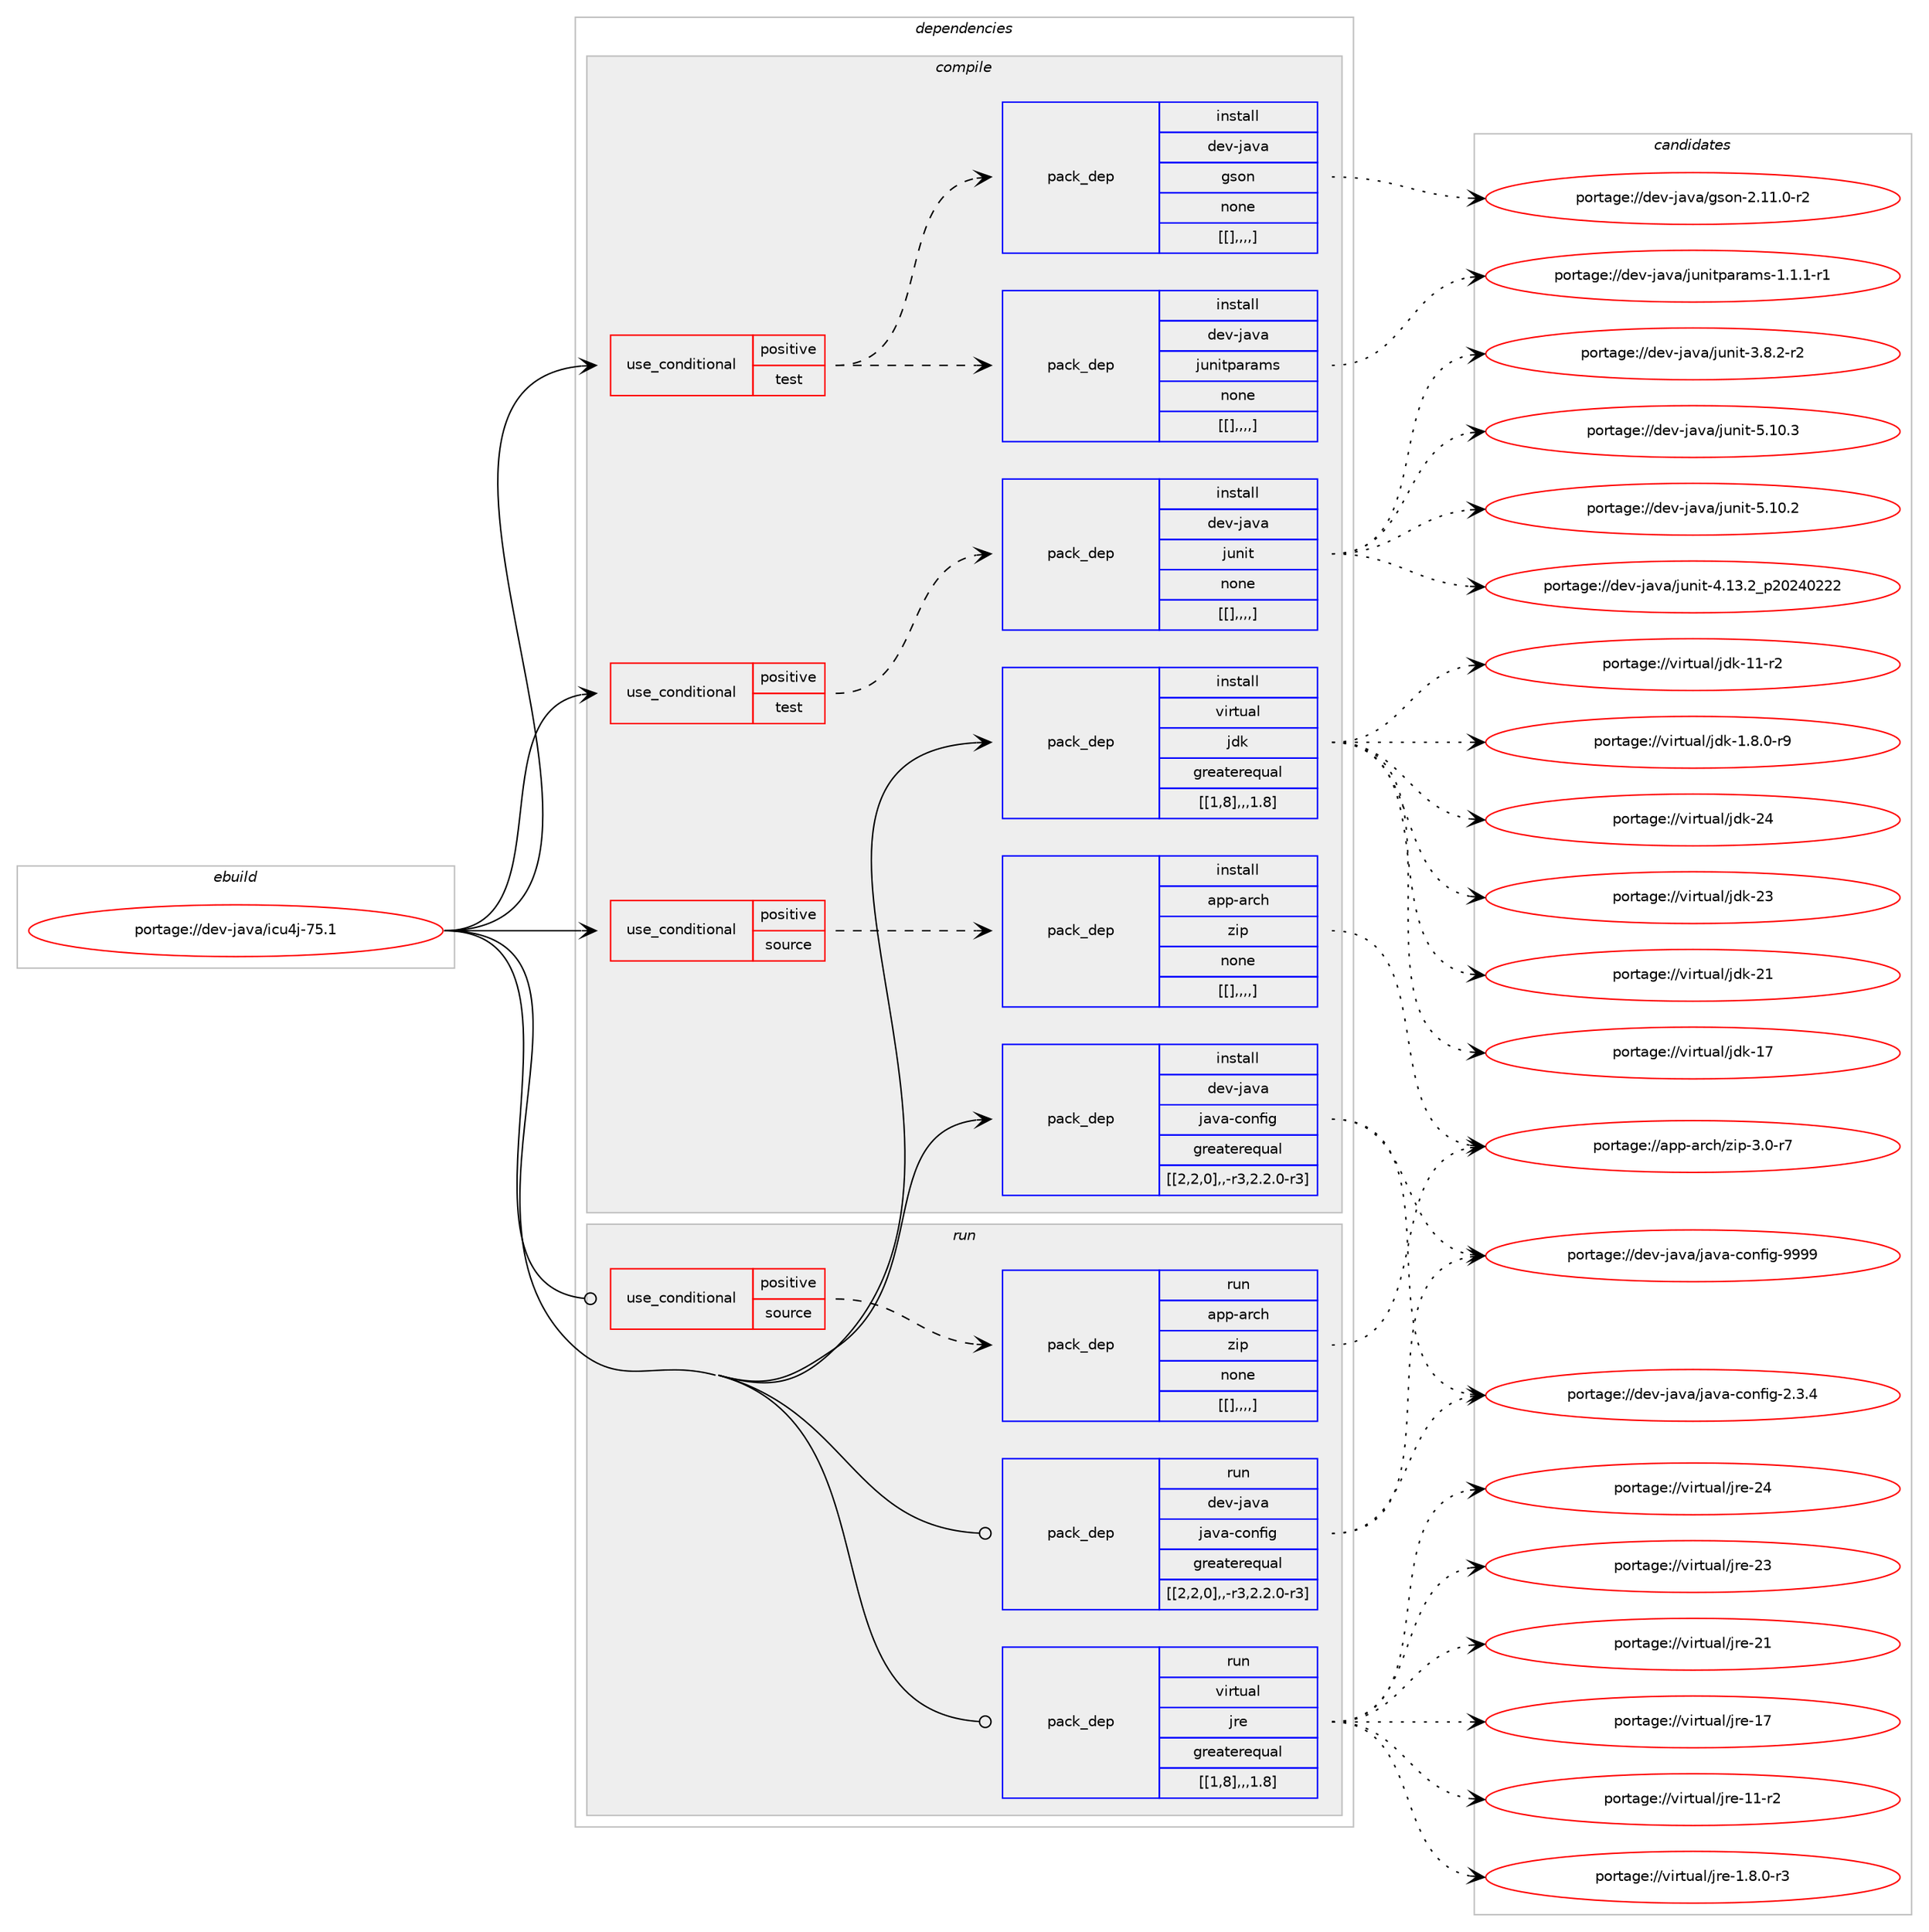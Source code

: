 digraph prolog {

# *************
# Graph options
# *************

newrank=true;
concentrate=true;
compound=true;
graph [rankdir=LR,fontname=Helvetica,fontsize=10,ranksep=1.5];#, ranksep=2.5, nodesep=0.2];
edge  [arrowhead=vee];
node  [fontname=Helvetica,fontsize=10];

# **********
# The ebuild
# **********

subgraph cluster_leftcol {
color=gray;
label=<<i>ebuild</i>>;
id [label="portage://dev-java/icu4j-75.1", color=red, width=4, href="../dev-java/icu4j-75.1.svg"];
}

# ****************
# The dependencies
# ****************

subgraph cluster_midcol {
color=gray;
label=<<i>dependencies</i>>;
subgraph cluster_compile {
fillcolor="#eeeeee";
style=filled;
label=<<i>compile</i>>;
subgraph cond22404 {
dependency94504 [label=<<TABLE BORDER="0" CELLBORDER="1" CELLSPACING="0" CELLPADDING="4"><TR><TD ROWSPAN="3" CELLPADDING="10">use_conditional</TD></TR><TR><TD>positive</TD></TR><TR><TD>source</TD></TR></TABLE>>, shape=none, color=red];
subgraph pack71054 {
dependency94505 [label=<<TABLE BORDER="0" CELLBORDER="1" CELLSPACING="0" CELLPADDING="4" WIDTH="220"><TR><TD ROWSPAN="6" CELLPADDING="30">pack_dep</TD></TR><TR><TD WIDTH="110">install</TD></TR><TR><TD>app-arch</TD></TR><TR><TD>zip</TD></TR><TR><TD>none</TD></TR><TR><TD>[[],,,,]</TD></TR></TABLE>>, shape=none, color=blue];
}
dependency94504:e -> dependency94505:w [weight=20,style="dashed",arrowhead="vee"];
}
id:e -> dependency94504:w [weight=20,style="solid",arrowhead="vee"];
subgraph cond22405 {
dependency94506 [label=<<TABLE BORDER="0" CELLBORDER="1" CELLSPACING="0" CELLPADDING="4"><TR><TD ROWSPAN="3" CELLPADDING="10">use_conditional</TD></TR><TR><TD>positive</TD></TR><TR><TD>test</TD></TR></TABLE>>, shape=none, color=red];
subgraph pack71055 {
dependency94507 [label=<<TABLE BORDER="0" CELLBORDER="1" CELLSPACING="0" CELLPADDING="4" WIDTH="220"><TR><TD ROWSPAN="6" CELLPADDING="30">pack_dep</TD></TR><TR><TD WIDTH="110">install</TD></TR><TR><TD>dev-java</TD></TR><TR><TD>gson</TD></TR><TR><TD>none</TD></TR><TR><TD>[[],,,,]</TD></TR></TABLE>>, shape=none, color=blue];
}
dependency94506:e -> dependency94507:w [weight=20,style="dashed",arrowhead="vee"];
subgraph pack71056 {
dependency94508 [label=<<TABLE BORDER="0" CELLBORDER="1" CELLSPACING="0" CELLPADDING="4" WIDTH="220"><TR><TD ROWSPAN="6" CELLPADDING="30">pack_dep</TD></TR><TR><TD WIDTH="110">install</TD></TR><TR><TD>dev-java</TD></TR><TR><TD>junitparams</TD></TR><TR><TD>none</TD></TR><TR><TD>[[],,,,]</TD></TR></TABLE>>, shape=none, color=blue];
}
dependency94506:e -> dependency94508:w [weight=20,style="dashed",arrowhead="vee"];
}
id:e -> dependency94506:w [weight=20,style="solid",arrowhead="vee"];
subgraph cond22406 {
dependency94509 [label=<<TABLE BORDER="0" CELLBORDER="1" CELLSPACING="0" CELLPADDING="4"><TR><TD ROWSPAN="3" CELLPADDING="10">use_conditional</TD></TR><TR><TD>positive</TD></TR><TR><TD>test</TD></TR></TABLE>>, shape=none, color=red];
subgraph pack71057 {
dependency94510 [label=<<TABLE BORDER="0" CELLBORDER="1" CELLSPACING="0" CELLPADDING="4" WIDTH="220"><TR><TD ROWSPAN="6" CELLPADDING="30">pack_dep</TD></TR><TR><TD WIDTH="110">install</TD></TR><TR><TD>dev-java</TD></TR><TR><TD>junit</TD></TR><TR><TD>none</TD></TR><TR><TD>[[],,,,]</TD></TR></TABLE>>, shape=none, color=blue];
}
dependency94509:e -> dependency94510:w [weight=20,style="dashed",arrowhead="vee"];
}
id:e -> dependency94509:w [weight=20,style="solid",arrowhead="vee"];
subgraph pack71058 {
dependency94511 [label=<<TABLE BORDER="0" CELLBORDER="1" CELLSPACING="0" CELLPADDING="4" WIDTH="220"><TR><TD ROWSPAN="6" CELLPADDING="30">pack_dep</TD></TR><TR><TD WIDTH="110">install</TD></TR><TR><TD>dev-java</TD></TR><TR><TD>java-config</TD></TR><TR><TD>greaterequal</TD></TR><TR><TD>[[2,2,0],,-r3,2.2.0-r3]</TD></TR></TABLE>>, shape=none, color=blue];
}
id:e -> dependency94511:w [weight=20,style="solid",arrowhead="vee"];
subgraph pack71059 {
dependency94512 [label=<<TABLE BORDER="0" CELLBORDER="1" CELLSPACING="0" CELLPADDING="4" WIDTH="220"><TR><TD ROWSPAN="6" CELLPADDING="30">pack_dep</TD></TR><TR><TD WIDTH="110">install</TD></TR><TR><TD>virtual</TD></TR><TR><TD>jdk</TD></TR><TR><TD>greaterequal</TD></TR><TR><TD>[[1,8],,,1.8]</TD></TR></TABLE>>, shape=none, color=blue];
}
id:e -> dependency94512:w [weight=20,style="solid",arrowhead="vee"];
}
subgraph cluster_compileandrun {
fillcolor="#eeeeee";
style=filled;
label=<<i>compile and run</i>>;
}
subgraph cluster_run {
fillcolor="#eeeeee";
style=filled;
label=<<i>run</i>>;
subgraph cond22407 {
dependency94513 [label=<<TABLE BORDER="0" CELLBORDER="1" CELLSPACING="0" CELLPADDING="4"><TR><TD ROWSPAN="3" CELLPADDING="10">use_conditional</TD></TR><TR><TD>positive</TD></TR><TR><TD>source</TD></TR></TABLE>>, shape=none, color=red];
subgraph pack71060 {
dependency94514 [label=<<TABLE BORDER="0" CELLBORDER="1" CELLSPACING="0" CELLPADDING="4" WIDTH="220"><TR><TD ROWSPAN="6" CELLPADDING="30">pack_dep</TD></TR><TR><TD WIDTH="110">run</TD></TR><TR><TD>app-arch</TD></TR><TR><TD>zip</TD></TR><TR><TD>none</TD></TR><TR><TD>[[],,,,]</TD></TR></TABLE>>, shape=none, color=blue];
}
dependency94513:e -> dependency94514:w [weight=20,style="dashed",arrowhead="vee"];
}
id:e -> dependency94513:w [weight=20,style="solid",arrowhead="odot"];
subgraph pack71061 {
dependency94515 [label=<<TABLE BORDER="0" CELLBORDER="1" CELLSPACING="0" CELLPADDING="4" WIDTH="220"><TR><TD ROWSPAN="6" CELLPADDING="30">pack_dep</TD></TR><TR><TD WIDTH="110">run</TD></TR><TR><TD>dev-java</TD></TR><TR><TD>java-config</TD></TR><TR><TD>greaterequal</TD></TR><TR><TD>[[2,2,0],,-r3,2.2.0-r3]</TD></TR></TABLE>>, shape=none, color=blue];
}
id:e -> dependency94515:w [weight=20,style="solid",arrowhead="odot"];
subgraph pack71062 {
dependency94516 [label=<<TABLE BORDER="0" CELLBORDER="1" CELLSPACING="0" CELLPADDING="4" WIDTH="220"><TR><TD ROWSPAN="6" CELLPADDING="30">pack_dep</TD></TR><TR><TD WIDTH="110">run</TD></TR><TR><TD>virtual</TD></TR><TR><TD>jre</TD></TR><TR><TD>greaterequal</TD></TR><TR><TD>[[1,8],,,1.8]</TD></TR></TABLE>>, shape=none, color=blue];
}
id:e -> dependency94516:w [weight=20,style="solid",arrowhead="odot"];
}
}

# **************
# The candidates
# **************

subgraph cluster_choices {
rank=same;
color=gray;
label=<<i>candidates</i>>;

subgraph choice71054 {
color=black;
nodesep=1;
choice9711211245971149910447122105112455146484511455 [label="portage://app-arch/zip-3.0-r7", color=red, width=4,href="../app-arch/zip-3.0-r7.svg"];
dependency94505:e -> choice9711211245971149910447122105112455146484511455:w [style=dotted,weight="100"];
}
subgraph choice71055 {
color=black;
nodesep=1;
choice10010111845106971189747103115111110455046494946484511450 [label="portage://dev-java/gson-2.11.0-r2", color=red, width=4,href="../dev-java/gson-2.11.0-r2.svg"];
dependency94507:e -> choice10010111845106971189747103115111110455046494946484511450:w [style=dotted,weight="100"];
}
subgraph choice71056 {
color=black;
nodesep=1;
choice1001011184510697118974710611711010511611297114971091154549464946494511449 [label="portage://dev-java/junitparams-1.1.1-r1", color=red, width=4,href="../dev-java/junitparams-1.1.1-r1.svg"];
dependency94508:e -> choice1001011184510697118974710611711010511611297114971091154549464946494511449:w [style=dotted,weight="100"];
}
subgraph choice71057 {
color=black;
nodesep=1;
choice1001011184510697118974710611711010511645534649484651 [label="portage://dev-java/junit-5.10.3", color=red, width=4,href="../dev-java/junit-5.10.3.svg"];
choice1001011184510697118974710611711010511645534649484650 [label="portage://dev-java/junit-5.10.2", color=red, width=4,href="../dev-java/junit-5.10.2.svg"];
choice1001011184510697118974710611711010511645524649514650951125048505248505050 [label="portage://dev-java/junit-4.13.2_p20240222", color=red, width=4,href="../dev-java/junit-4.13.2_p20240222.svg"];
choice100101118451069711897471061171101051164551465646504511450 [label="portage://dev-java/junit-3.8.2-r2", color=red, width=4,href="../dev-java/junit-3.8.2-r2.svg"];
dependency94510:e -> choice1001011184510697118974710611711010511645534649484651:w [style=dotted,weight="100"];
dependency94510:e -> choice1001011184510697118974710611711010511645534649484650:w [style=dotted,weight="100"];
dependency94510:e -> choice1001011184510697118974710611711010511645524649514650951125048505248505050:w [style=dotted,weight="100"];
dependency94510:e -> choice100101118451069711897471061171101051164551465646504511450:w [style=dotted,weight="100"];
}
subgraph choice71058 {
color=black;
nodesep=1;
choice10010111845106971189747106971189745991111101021051034557575757 [label="portage://dev-java/java-config-9999", color=red, width=4,href="../dev-java/java-config-9999.svg"];
choice1001011184510697118974710697118974599111110102105103455046514652 [label="portage://dev-java/java-config-2.3.4", color=red, width=4,href="../dev-java/java-config-2.3.4.svg"];
dependency94511:e -> choice10010111845106971189747106971189745991111101021051034557575757:w [style=dotted,weight="100"];
dependency94511:e -> choice1001011184510697118974710697118974599111110102105103455046514652:w [style=dotted,weight="100"];
}
subgraph choice71059 {
color=black;
nodesep=1;
choice1181051141161179710847106100107455052 [label="portage://virtual/jdk-24", color=red, width=4,href="../virtual/jdk-24.svg"];
choice1181051141161179710847106100107455051 [label="portage://virtual/jdk-23", color=red, width=4,href="../virtual/jdk-23.svg"];
choice1181051141161179710847106100107455049 [label="portage://virtual/jdk-21", color=red, width=4,href="../virtual/jdk-21.svg"];
choice1181051141161179710847106100107454955 [label="portage://virtual/jdk-17", color=red, width=4,href="../virtual/jdk-17.svg"];
choice11810511411611797108471061001074549494511450 [label="portage://virtual/jdk-11-r2", color=red, width=4,href="../virtual/jdk-11-r2.svg"];
choice11810511411611797108471061001074549465646484511457 [label="portage://virtual/jdk-1.8.0-r9", color=red, width=4,href="../virtual/jdk-1.8.0-r9.svg"];
dependency94512:e -> choice1181051141161179710847106100107455052:w [style=dotted,weight="100"];
dependency94512:e -> choice1181051141161179710847106100107455051:w [style=dotted,weight="100"];
dependency94512:e -> choice1181051141161179710847106100107455049:w [style=dotted,weight="100"];
dependency94512:e -> choice1181051141161179710847106100107454955:w [style=dotted,weight="100"];
dependency94512:e -> choice11810511411611797108471061001074549494511450:w [style=dotted,weight="100"];
dependency94512:e -> choice11810511411611797108471061001074549465646484511457:w [style=dotted,weight="100"];
}
subgraph choice71060 {
color=black;
nodesep=1;
choice9711211245971149910447122105112455146484511455 [label="portage://app-arch/zip-3.0-r7", color=red, width=4,href="../app-arch/zip-3.0-r7.svg"];
dependency94514:e -> choice9711211245971149910447122105112455146484511455:w [style=dotted,weight="100"];
}
subgraph choice71061 {
color=black;
nodesep=1;
choice10010111845106971189747106971189745991111101021051034557575757 [label="portage://dev-java/java-config-9999", color=red, width=4,href="../dev-java/java-config-9999.svg"];
choice1001011184510697118974710697118974599111110102105103455046514652 [label="portage://dev-java/java-config-2.3.4", color=red, width=4,href="../dev-java/java-config-2.3.4.svg"];
dependency94515:e -> choice10010111845106971189747106971189745991111101021051034557575757:w [style=dotted,weight="100"];
dependency94515:e -> choice1001011184510697118974710697118974599111110102105103455046514652:w [style=dotted,weight="100"];
}
subgraph choice71062 {
color=black;
nodesep=1;
choice1181051141161179710847106114101455052 [label="portage://virtual/jre-24", color=red, width=4,href="../virtual/jre-24.svg"];
choice1181051141161179710847106114101455051 [label="portage://virtual/jre-23", color=red, width=4,href="../virtual/jre-23.svg"];
choice1181051141161179710847106114101455049 [label="portage://virtual/jre-21", color=red, width=4,href="../virtual/jre-21.svg"];
choice1181051141161179710847106114101454955 [label="portage://virtual/jre-17", color=red, width=4,href="../virtual/jre-17.svg"];
choice11810511411611797108471061141014549494511450 [label="portage://virtual/jre-11-r2", color=red, width=4,href="../virtual/jre-11-r2.svg"];
choice11810511411611797108471061141014549465646484511451 [label="portage://virtual/jre-1.8.0-r3", color=red, width=4,href="../virtual/jre-1.8.0-r3.svg"];
dependency94516:e -> choice1181051141161179710847106114101455052:w [style=dotted,weight="100"];
dependency94516:e -> choice1181051141161179710847106114101455051:w [style=dotted,weight="100"];
dependency94516:e -> choice1181051141161179710847106114101455049:w [style=dotted,weight="100"];
dependency94516:e -> choice1181051141161179710847106114101454955:w [style=dotted,weight="100"];
dependency94516:e -> choice11810511411611797108471061141014549494511450:w [style=dotted,weight="100"];
dependency94516:e -> choice11810511411611797108471061141014549465646484511451:w [style=dotted,weight="100"];
}
}

}

